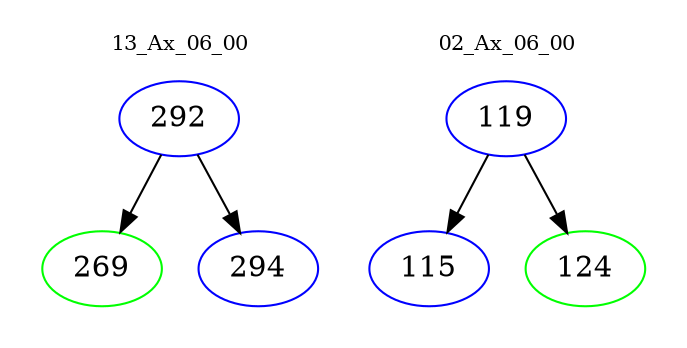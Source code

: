 digraph{
subgraph cluster_0 {
color = white
label = "13_Ax_06_00";
fontsize=10;
T0_292 [label="292", color="blue"]
T0_292 -> T0_269 [color="black"]
T0_269 [label="269", color="green"]
T0_292 -> T0_294 [color="black"]
T0_294 [label="294", color="blue"]
}
subgraph cluster_1 {
color = white
label = "02_Ax_06_00";
fontsize=10;
T1_119 [label="119", color="blue"]
T1_119 -> T1_115 [color="black"]
T1_115 [label="115", color="blue"]
T1_119 -> T1_124 [color="black"]
T1_124 [label="124", color="green"]
}
}
